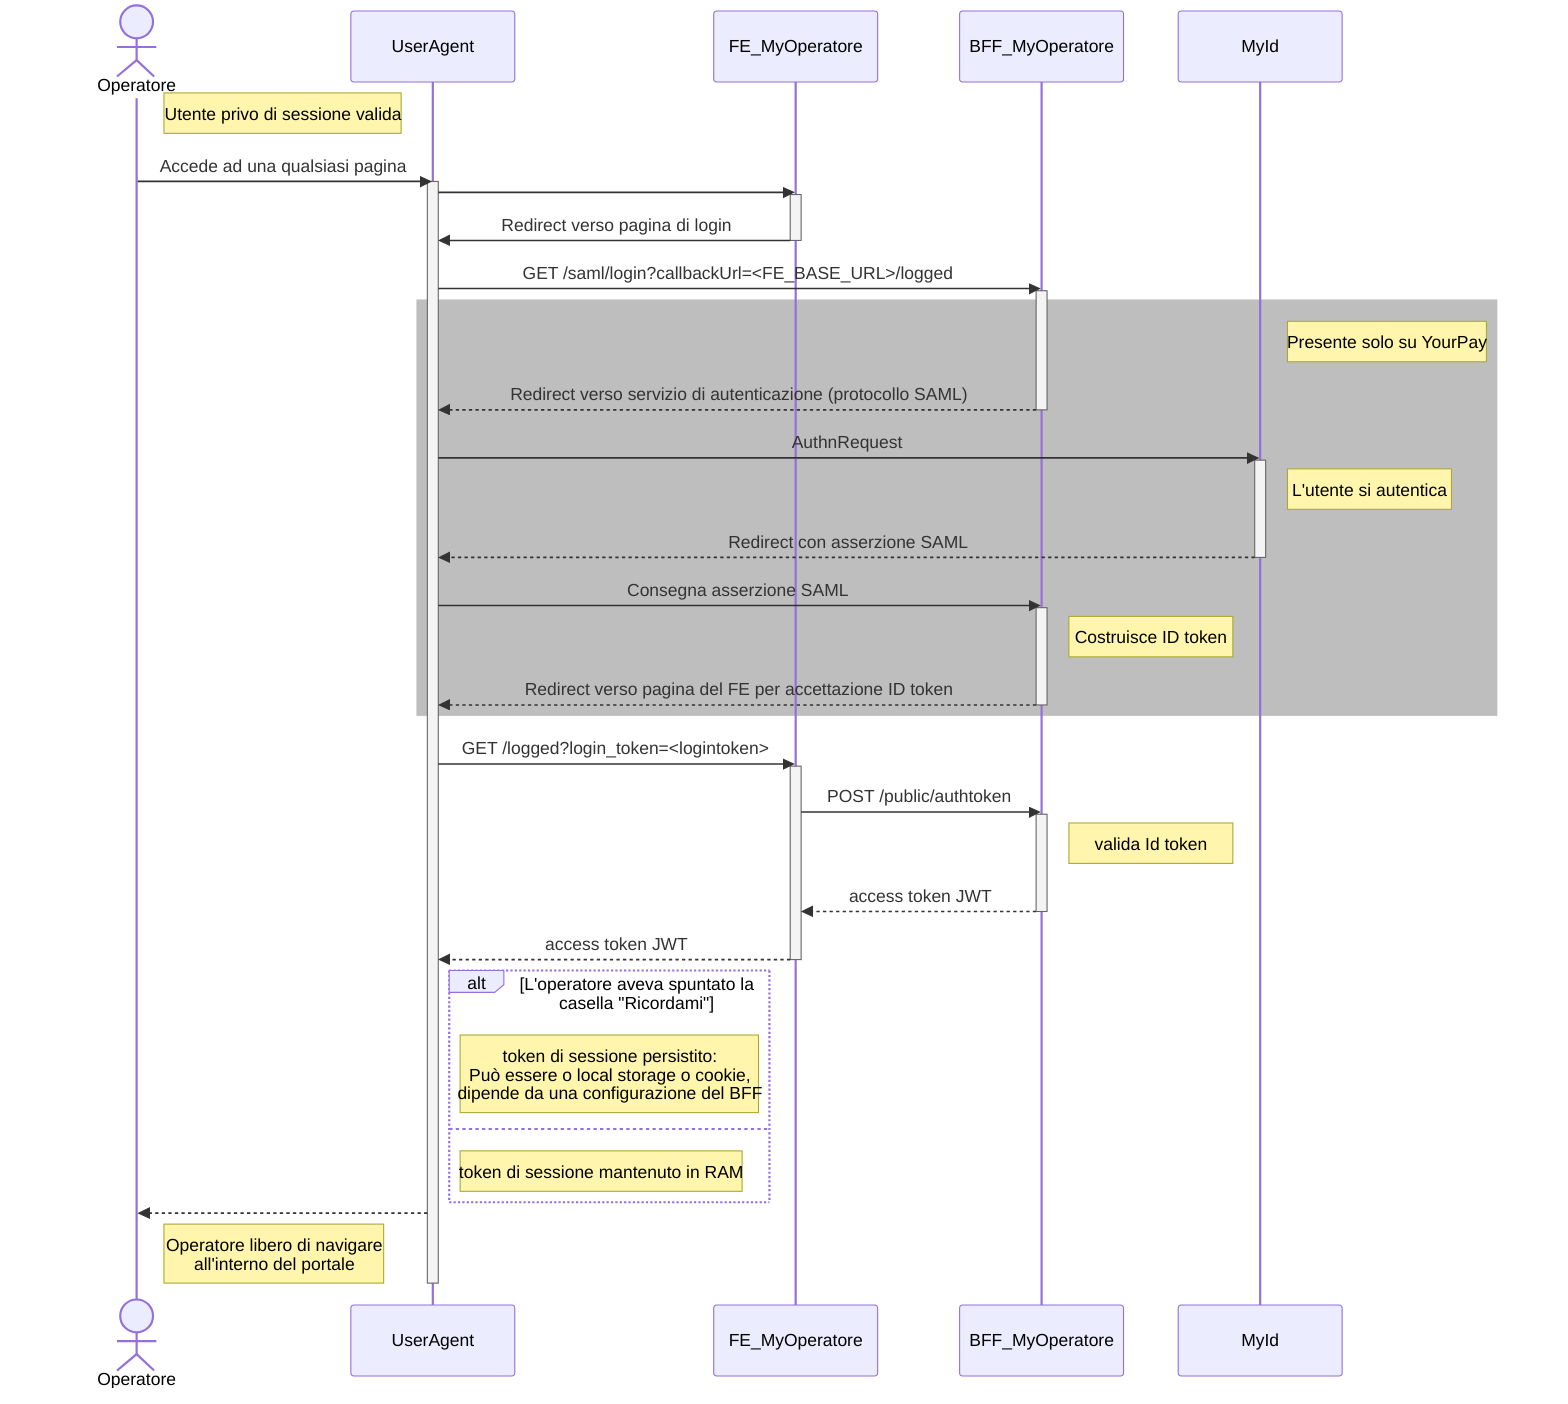 sequenceDiagram
    actor Operatore
    participant UserAgent
    participant FE as FE_MyOperatore
    participant BFF as BFF_MyOperatore
    participant MyId

    note right of Operatore: Utente privo di sessione valida
    Operatore ->> UserAgent: Accede ad una qualsiasi pagina
    activate UserAgent
UserAgent ->> FE: 
    activate FE
FE ->> UserAgent: Redirect verso pagina di login
deactivate FE

UserAgent ->> BFF: GET /saml/login?callbackUrl=<FE_BASE_URL>/logged
activate BFF
rect rgb(190, 190, 190)
note right of MyId: Presente solo su YourPay
BFF -->> UserAgent: Redirect verso servizio di autenticazione (protocollo SAML)
deactivate BFF

UserAgent ->> MyId: AuthnRequest
activate MyId
note right of MyId: L'utente si autentica
MyId -->> UserAgent: Redirect con asserzione SAML
deactivate MyId

UserAgent ->> BFF: Consegna asserzione SAML
activate BFF
note right of BFF: Costruisce ID token
BFF -->> UserAgent: Redirect verso pagina del FE per accettazione ID token
deactivate BFF
end

UserAgent ->> FE: GET /logged?login_token=<logintoken>
activate FE

FE ->> BFF: POST /public/authtoken
activate BFF
note right of BFF: valida Id token
BFF -->> FE: access token JWT
deactivate BFF

FE -->> UserAgent: access token JWT
deactivate FE
alt L'operatore aveva spuntato la casella "Ricordami"
note right of UserAgent: token di sessione persistito:<BR />Può essere o local storage o cookie,<BR />dipende da una configurazione del BFF
else
note right of UserAgent: token di sessione mantenuto in RAM
end
UserAgent -->> Operatore: 
note right of Operatore: Operatore libero di navigare<BR />all'interno del portale
deactivate UserAgent
